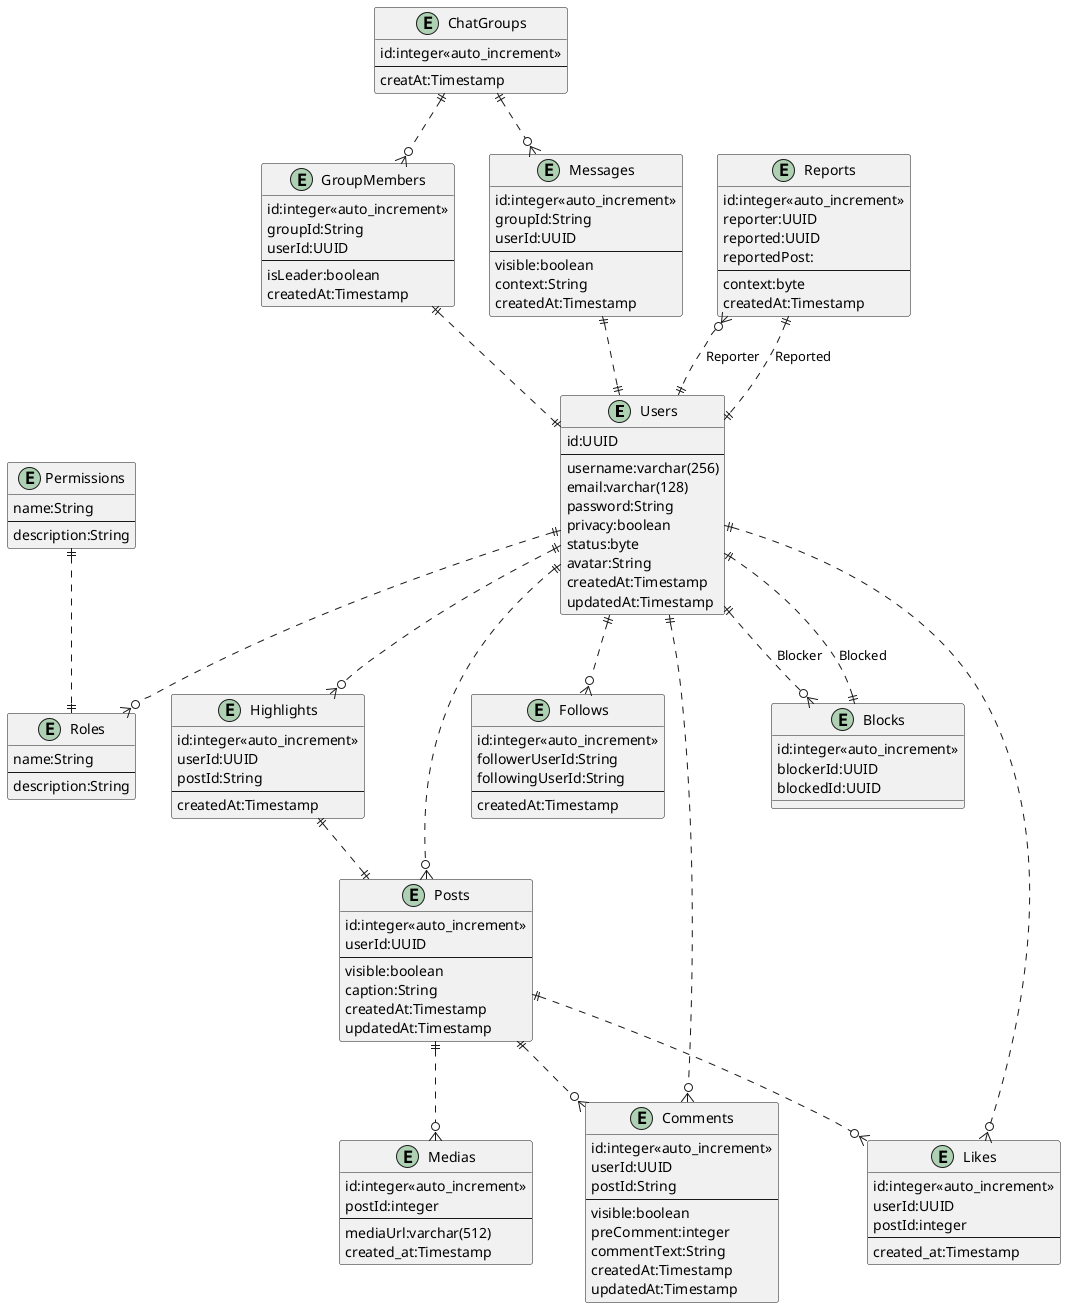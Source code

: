 @startuml

entity "Users" as u {
    id:UUID
    --
    username:varchar(256)
    email:varchar(128)
    password:String
    privacy:boolean  /'Public || Private'/
    status:byte     /'trang thai cua nguoi dung. Han che, thoai mai, chua xac thuc'/
    avatar:String   /'anh dai dien nguoi dung'/
    createdAt:Timestamp
    updatedAt:Timestamp
}

entity "Likes" as l {
    id:integer<<auto_increment>> 
    userId:UUID
    postId:integer
    --
    created_at:Timestamp
}

entity "Posts" as p {
    id:integer<<auto_increment>>
    userId:UUID
    --
    visible:boolean /'True:hien thi, False: an'/
    caption:String
    createdAt:Timestamp
    updatedAt:Timestamp
}

entity "Medias" as m {
    id:integer<<auto_increment>>
    postId:integer
    --
    mediaUrl:varchar(512)
    created_at:Timestamp
}

entity "Comments" as c {
    id:integer<<auto_increment>>
    userId:UUID
    postId:String
    --
    visible:boolean /'True: hien'/
    preComment:integer
    commentText:String
    createdAt:Timestamp
    updatedAt:Timestamp
}

entity "Follows" as f {    
    id:integer<<auto_increment>>
    followerUserId:String
    followingUserId:String
    --
    createdAt:Timestamp
}

entity "ChatGroups" as g{
    id:integer<<auto_increment>>
    ---
    creatAt:Timestamp
}

entity "GroupMembers" as mem{
    id:integer<<auto_increment>>
    groupId:String
    userId:UUID
    ---
    isLeader:boolean
    createdAt:Timestamp
}

entity "Messages" as me{
    id:integer<<auto_increment>>
    groupId:String
    userId:UUID
    ---
    visible:boolean
    context:String
    createdAt:Timestamp
}

entity "Roles" as ro{
    name:String
    ---
    description:String
}

entity "Permissions" as pe{
    name:String
    ---
    description:String
}

/'Tin noi bat'/
entity "Highlights" as wl{
    id:integer<<auto_increment>>
    userId:UUID
    postId:String
    ---
    createdAt:Timestamp
}

/''/
entity "Blocks" as bl{
    id:integer<<auto_increment>>
    blockerId:UUID
    blockedId:UUID
}

entity "Reports" as rp{
    id:integer<<auto_increment>>
    reporter:UUID /'id nguoi tao phieu report'/
    reported:UUID  /'id cua nguoi bi report'/
    reportedPost:   /'id cua bai post bi report'/
    ---
    context:byte
    createdAt:Timestamp
}

u ||..o{ p
u ||..o{ f
u ||..o{ l
u ||..o{ c
u ||..o{ ro
u ||..o{ wl
u ||..o{ bl : "Blocker"
bl ||..|| u: "Blocked"
p ||..o{ m
p ||..o{ c
p ||..o{ l
g ||..o{ me
me ||..|| u
pe ||..|| ro
g ||..o{ mem
mem ||..|| u
wl ||..|| p
rp }o..|| u : "Reporter"
rp ||..|| u : "Reported"

@enduml